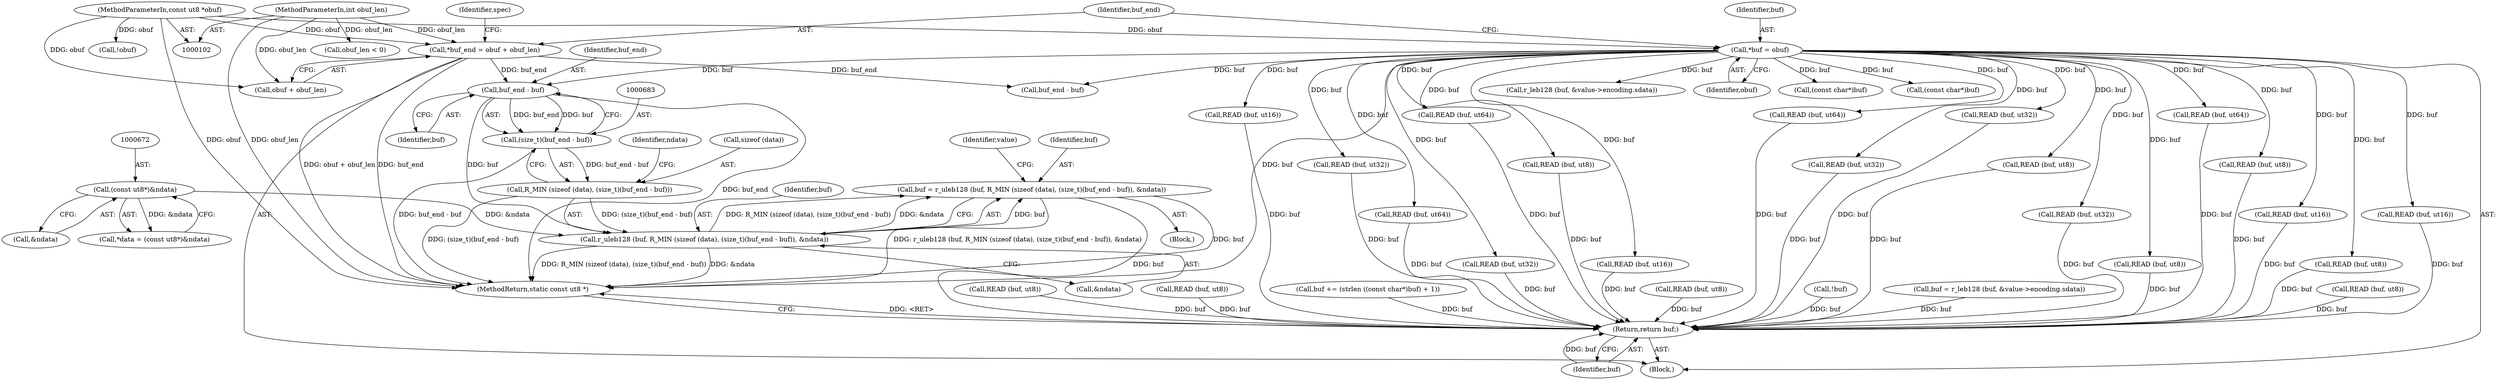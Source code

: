 digraph "0_radare2_2ca9ab45891b6ae8e32b6c28c81eebca059cbe5d_0@integer" {
"1000675" [label="(Call,buf = r_uleb128 (buf, R_MIN (sizeof (data), (size_t)(buf_end - buf)), &ndata))"];
"1000677" [label="(Call,r_uleb128 (buf, R_MIN (sizeof (data), (size_t)(buf_end - buf)), &ndata))"];
"1000684" [label="(Call,buf_end - buf)"];
"1000116" [label="(Call,*buf_end = obuf + obuf_len)"];
"1000103" [label="(MethodParameterIn,const ut8 *obuf)"];
"1000104" [label="(MethodParameterIn,int obuf_len)"];
"1000112" [label="(Call,*buf = obuf)"];
"1000679" [label="(Call,R_MIN (sizeof (data), (size_t)(buf_end - buf)))"];
"1000682" [label="(Call,(size_t)(buf_end - buf))"];
"1000671" [label="(Call,(const ut8*)&ndata)"];
"1000794" [label="(Return,return buf;)"];
"1000116" [label="(Call,*buf_end = obuf + obuf_len)"];
"1000133" [label="(Call,!obuf)"];
"1000679" [label="(Call,R_MIN (sizeof (data), (size_t)(buf_end - buf)))"];
"1000596" [label="(Call,r_leb128 (buf, &value->encoding.sdata))"];
"1000753" [label="(Call,READ (buf, ut32))"];
"1000529" [label="(Call,READ (buf, ut8))"];
"1000409" [label="(Call,READ (buf, ut32))"];
"1000669" [label="(Call,*data = (const ut8*)&ndata)"];
"1000455" [label="(Call,buf_end - buf)"];
"1000682" [label="(Call,(size_t)(buf_end - buf))"];
"1000114" [label="(Identifier,obuf)"];
"1000678" [label="(Identifier,buf)"];
"1000795" [label="(Identifier,buf)"];
"1000671" [label="(Call,(const ut8*)&ndata)"];
"1000378" [label="(Call,READ (buf, ut8))"];
"1000589" [label="(Call,READ (buf, ut8))"];
"1000420" [label="(Call,READ (buf, ut64))"];
"1000200" [label="(Call,READ (buf, ut8))"];
"1000118" [label="(Call,obuf + obuf_len)"];
"1000685" [label="(Identifier,buf_end)"];
"1000693" [label="(Identifier,value)"];
"1000663" [label="(Block,)"];
"1000125" [label="(Identifier,spec)"];
"1000257" [label="(Call,READ (buf, ut16))"];
"1000796" [label="(MethodReturn,static const ut8 *)"];
"1000731" [label="(Call,READ (buf, ut8))"];
"1000677" [label="(Call,r_uleb128 (buf, R_MIN (sizeof (data), (size_t)(buf_end - buf)), &ndata))"];
"1000686" [label="(Identifier,buf)"];
"1000110" [label="(Block,)"];
"1000578" [label="(Call,READ (buf, ut8))"];
"1000315" [label="(Call,READ (buf, ut8))"];
"1000211" [label="(Call,READ (buf, ut16))"];
"1000441" [label="(Call,buf += (strlen ((const char*)buf) + 1))"];
"1000687" [label="(Call,&ndata)"];
"1000680" [label="(Call,sizeof (data))"];
"1000117" [label="(Identifier,buf_end)"];
"1000328" [label="(Call,READ (buf, ut32))"];
"1000675" [label="(Call,buf = r_uleb128 (buf, R_MIN (sizeof (data), (size_t)(buf_end - buf)), &ndata))"];
"1000233" [label="(Call,READ (buf, ut64))"];
"1000135" [label="(Call,obuf_len < 0)"];
"1000103" [label="(MethodParameterIn,const ut8 *obuf)"];
"1000614" [label="(Call,READ (buf, ut32))"];
"1000764" [label="(Call,READ (buf, ut64))"];
"1000112" [label="(Call,*buf = obuf)"];
"1000775" [label="(Call,READ (buf, ut8))"];
"1000676" [label="(Identifier,buf)"];
"1000516" [label="(Call,READ (buf, ut8))"];
"1000794" [label="(Return,return buf;)"];
"1000437" [label="(Call,(const char*)buf)"];
"1000742" [label="(Call,READ (buf, ut16))"];
"1000113" [label="(Identifier,buf)"];
"1000445" [label="(Call,(const char*)buf)"];
"1000398" [label="(Call,READ (buf, ut16))"];
"1000720" [label="(Call,READ (buf, ut64))"];
"1000467" [label="(Call,!buf)"];
"1000673" [label="(Call,&ndata)"];
"1000688" [label="(Identifier,ndata)"];
"1000222" [label="(Call,READ (buf, ut32))"];
"1000594" [label="(Call,buf = r_leb128 (buf, &value->encoding.sdata))"];
"1000104" [label="(MethodParameterIn,int obuf_len)"];
"1000684" [label="(Call,buf_end - buf)"];
"1000675" -> "1000663"  [label="AST: "];
"1000675" -> "1000677"  [label="CFG: "];
"1000676" -> "1000675"  [label="AST: "];
"1000677" -> "1000675"  [label="AST: "];
"1000693" -> "1000675"  [label="CFG: "];
"1000675" -> "1000796"  [label="DDG: buf"];
"1000675" -> "1000796"  [label="DDG: r_uleb128 (buf, R_MIN (sizeof (data), (size_t)(buf_end - buf)), &ndata)"];
"1000677" -> "1000675"  [label="DDG: buf"];
"1000677" -> "1000675"  [label="DDG: R_MIN (sizeof (data), (size_t)(buf_end - buf))"];
"1000677" -> "1000675"  [label="DDG: &ndata"];
"1000675" -> "1000794"  [label="DDG: buf"];
"1000677" -> "1000687"  [label="CFG: "];
"1000678" -> "1000677"  [label="AST: "];
"1000679" -> "1000677"  [label="AST: "];
"1000687" -> "1000677"  [label="AST: "];
"1000677" -> "1000796"  [label="DDG: R_MIN (sizeof (data), (size_t)(buf_end - buf))"];
"1000677" -> "1000796"  [label="DDG: &ndata"];
"1000684" -> "1000677"  [label="DDG: buf"];
"1000679" -> "1000677"  [label="DDG: (size_t)(buf_end - buf)"];
"1000671" -> "1000677"  [label="DDG: &ndata"];
"1000684" -> "1000682"  [label="AST: "];
"1000684" -> "1000686"  [label="CFG: "];
"1000685" -> "1000684"  [label="AST: "];
"1000686" -> "1000684"  [label="AST: "];
"1000682" -> "1000684"  [label="CFG: "];
"1000684" -> "1000796"  [label="DDG: buf_end"];
"1000684" -> "1000682"  [label="DDG: buf_end"];
"1000684" -> "1000682"  [label="DDG: buf"];
"1000116" -> "1000684"  [label="DDG: buf_end"];
"1000112" -> "1000684"  [label="DDG: buf"];
"1000116" -> "1000110"  [label="AST: "];
"1000116" -> "1000118"  [label="CFG: "];
"1000117" -> "1000116"  [label="AST: "];
"1000118" -> "1000116"  [label="AST: "];
"1000125" -> "1000116"  [label="CFG: "];
"1000116" -> "1000796"  [label="DDG: buf_end"];
"1000116" -> "1000796"  [label="DDG: obuf + obuf_len"];
"1000103" -> "1000116"  [label="DDG: obuf"];
"1000104" -> "1000116"  [label="DDG: obuf_len"];
"1000116" -> "1000455"  [label="DDG: buf_end"];
"1000103" -> "1000102"  [label="AST: "];
"1000103" -> "1000796"  [label="DDG: obuf"];
"1000103" -> "1000112"  [label="DDG: obuf"];
"1000103" -> "1000118"  [label="DDG: obuf"];
"1000103" -> "1000133"  [label="DDG: obuf"];
"1000104" -> "1000102"  [label="AST: "];
"1000104" -> "1000796"  [label="DDG: obuf_len"];
"1000104" -> "1000118"  [label="DDG: obuf_len"];
"1000104" -> "1000135"  [label="DDG: obuf_len"];
"1000112" -> "1000110"  [label="AST: "];
"1000112" -> "1000114"  [label="CFG: "];
"1000113" -> "1000112"  [label="AST: "];
"1000114" -> "1000112"  [label="AST: "];
"1000117" -> "1000112"  [label="CFG: "];
"1000112" -> "1000796"  [label="DDG: buf"];
"1000112" -> "1000200"  [label="DDG: buf"];
"1000112" -> "1000211"  [label="DDG: buf"];
"1000112" -> "1000222"  [label="DDG: buf"];
"1000112" -> "1000233"  [label="DDG: buf"];
"1000112" -> "1000257"  [label="DDG: buf"];
"1000112" -> "1000328"  [label="DDG: buf"];
"1000112" -> "1000398"  [label="DDG: buf"];
"1000112" -> "1000409"  [label="DDG: buf"];
"1000112" -> "1000420"  [label="DDG: buf"];
"1000112" -> "1000437"  [label="DDG: buf"];
"1000112" -> "1000445"  [label="DDG: buf"];
"1000112" -> "1000455"  [label="DDG: buf"];
"1000112" -> "1000529"  [label="DDG: buf"];
"1000112" -> "1000589"  [label="DDG: buf"];
"1000112" -> "1000596"  [label="DDG: buf"];
"1000112" -> "1000614"  [label="DDG: buf"];
"1000112" -> "1000720"  [label="DDG: buf"];
"1000112" -> "1000731"  [label="DDG: buf"];
"1000112" -> "1000742"  [label="DDG: buf"];
"1000112" -> "1000753"  [label="DDG: buf"];
"1000112" -> "1000764"  [label="DDG: buf"];
"1000112" -> "1000775"  [label="DDG: buf"];
"1000679" -> "1000682"  [label="CFG: "];
"1000680" -> "1000679"  [label="AST: "];
"1000682" -> "1000679"  [label="AST: "];
"1000688" -> "1000679"  [label="CFG: "];
"1000679" -> "1000796"  [label="DDG: (size_t)(buf_end - buf)"];
"1000682" -> "1000679"  [label="DDG: buf_end - buf"];
"1000683" -> "1000682"  [label="AST: "];
"1000682" -> "1000796"  [label="DDG: buf_end - buf"];
"1000671" -> "1000669"  [label="AST: "];
"1000671" -> "1000673"  [label="CFG: "];
"1000672" -> "1000671"  [label="AST: "];
"1000673" -> "1000671"  [label="AST: "];
"1000669" -> "1000671"  [label="CFG: "];
"1000671" -> "1000669"  [label="DDG: &ndata"];
"1000794" -> "1000110"  [label="AST: "];
"1000794" -> "1000795"  [label="CFG: "];
"1000795" -> "1000794"  [label="AST: "];
"1000796" -> "1000794"  [label="CFG: "];
"1000794" -> "1000796"  [label="DDG: <RET>"];
"1000795" -> "1000794"  [label="DDG: buf"];
"1000578" -> "1000794"  [label="DDG: buf"];
"1000222" -> "1000794"  [label="DDG: buf"];
"1000594" -> "1000794"  [label="DDG: buf"];
"1000589" -> "1000794"  [label="DDG: buf"];
"1000315" -> "1000794"  [label="DDG: buf"];
"1000211" -> "1000794"  [label="DDG: buf"];
"1000398" -> "1000794"  [label="DDG: buf"];
"1000441" -> "1000794"  [label="DDG: buf"];
"1000753" -> "1000794"  [label="DDG: buf"];
"1000200" -> "1000794"  [label="DDG: buf"];
"1000775" -> "1000794"  [label="DDG: buf"];
"1000467" -> "1000794"  [label="DDG: buf"];
"1000378" -> "1000794"  [label="DDG: buf"];
"1000720" -> "1000794"  [label="DDG: buf"];
"1000614" -> "1000794"  [label="DDG: buf"];
"1000257" -> "1000794"  [label="DDG: buf"];
"1000529" -> "1000794"  [label="DDG: buf"];
"1000328" -> "1000794"  [label="DDG: buf"];
"1000742" -> "1000794"  [label="DDG: buf"];
"1000409" -> "1000794"  [label="DDG: buf"];
"1000233" -> "1000794"  [label="DDG: buf"];
"1000420" -> "1000794"  [label="DDG: buf"];
"1000764" -> "1000794"  [label="DDG: buf"];
"1000731" -> "1000794"  [label="DDG: buf"];
"1000516" -> "1000794"  [label="DDG: buf"];
}
